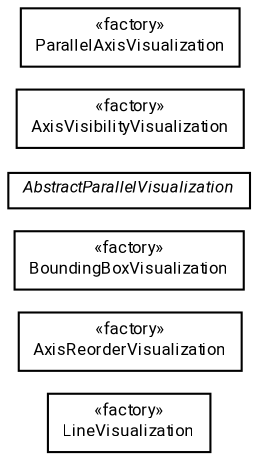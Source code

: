 #!/usr/local/bin/dot
#
# Class diagram 
# Generated by UMLGraph version R5_7_2-60-g0e99a6 (http://www.spinellis.gr/umlgraph/)
#

digraph G {
	graph [fontnames="svg"]
	edge [fontname="Roboto",fontsize=7,labelfontname="Roboto",labelfontsize=7,color="black"];
	node [fontname="Roboto",fontcolor="black",fontsize=8,shape=plaintext,margin=0,width=0,height=0];
	nodesep=0.15;
	ranksep=0.25;
	rankdir=LR;
	// de.lmu.ifi.dbs.elki.visualization.visualizers.parallel.LineVisualization
	c156985 [label=<<table title="de.lmu.ifi.dbs.elki.visualization.visualizers.parallel.LineVisualization" border="0" cellborder="1" cellspacing="0" cellpadding="2" href="LineVisualization.html" target="_parent">
		<tr><td><table border="0" cellspacing="0" cellpadding="1">
		<tr><td align="center" balign="center"> &#171;factory&#187; </td></tr>
		<tr><td align="center" balign="center"> <font face="Roboto">LineVisualization</font> </td></tr>
		</table></td></tr>
		</table>>, URL="LineVisualization.html"];
	// de.lmu.ifi.dbs.elki.visualization.visualizers.parallel.AxisReorderVisualization
	c156995 [label=<<table title="de.lmu.ifi.dbs.elki.visualization.visualizers.parallel.AxisReorderVisualization" border="0" cellborder="1" cellspacing="0" cellpadding="2" href="AxisReorderVisualization.html" target="_parent">
		<tr><td><table border="0" cellspacing="0" cellpadding="1">
		<tr><td align="center" balign="center"> &#171;factory&#187; </td></tr>
		<tr><td align="center" balign="center"> <font face="Roboto">AxisReorderVisualization</font> </td></tr>
		</table></td></tr>
		</table>>, URL="AxisReorderVisualization.html"];
	// de.lmu.ifi.dbs.elki.visualization.visualizers.parallel.BoundingBoxVisualization
	c156997 [label=<<table title="de.lmu.ifi.dbs.elki.visualization.visualizers.parallel.BoundingBoxVisualization" border="0" cellborder="1" cellspacing="0" cellpadding="2" href="BoundingBoxVisualization.html" target="_parent">
		<tr><td><table border="0" cellspacing="0" cellpadding="1">
		<tr><td align="center" balign="center"> &#171;factory&#187; </td></tr>
		<tr><td align="center" balign="center"> <font face="Roboto">BoundingBoxVisualization</font> </td></tr>
		</table></td></tr>
		</table>>, URL="BoundingBoxVisualization.html"];
	// de.lmu.ifi.dbs.elki.visualization.visualizers.parallel.AbstractParallelVisualization<NV>
	c156999 [label=<<table title="de.lmu.ifi.dbs.elki.visualization.visualizers.parallel.AbstractParallelVisualization" border="0" cellborder="1" cellspacing="0" cellpadding="2" href="AbstractParallelVisualization.html" target="_parent">
		<tr><td><table border="0" cellspacing="0" cellpadding="1">
		<tr><td align="center" balign="center"> <font face="Roboto"><i>AbstractParallelVisualization</i></font> </td></tr>
		</table></td></tr>
		</table>>, URL="AbstractParallelVisualization.html"];
	// de.lmu.ifi.dbs.elki.visualization.visualizers.parallel.AxisVisibilityVisualization
	c157009 [label=<<table title="de.lmu.ifi.dbs.elki.visualization.visualizers.parallel.AxisVisibilityVisualization" border="0" cellborder="1" cellspacing="0" cellpadding="2" href="AxisVisibilityVisualization.html" target="_parent">
		<tr><td><table border="0" cellspacing="0" cellpadding="1">
		<tr><td align="center" balign="center"> &#171;factory&#187; </td></tr>
		<tr><td align="center" balign="center"> <font face="Roboto">AxisVisibilityVisualization</font> </td></tr>
		</table></td></tr>
		</table>>, URL="AxisVisibilityVisualization.html"];
	// de.lmu.ifi.dbs.elki.visualization.visualizers.parallel.ParallelAxisVisualization
	c157011 [label=<<table title="de.lmu.ifi.dbs.elki.visualization.visualizers.parallel.ParallelAxisVisualization" border="0" cellborder="1" cellspacing="0" cellpadding="2" href="ParallelAxisVisualization.html" target="_parent">
		<tr><td><table border="0" cellspacing="0" cellpadding="1">
		<tr><td align="center" balign="center"> &#171;factory&#187; </td></tr>
		<tr><td align="center" balign="center"> <font face="Roboto">ParallelAxisVisualization</font> </td></tr>
		</table></td></tr>
		</table>>, URL="ParallelAxisVisualization.html"];
}

